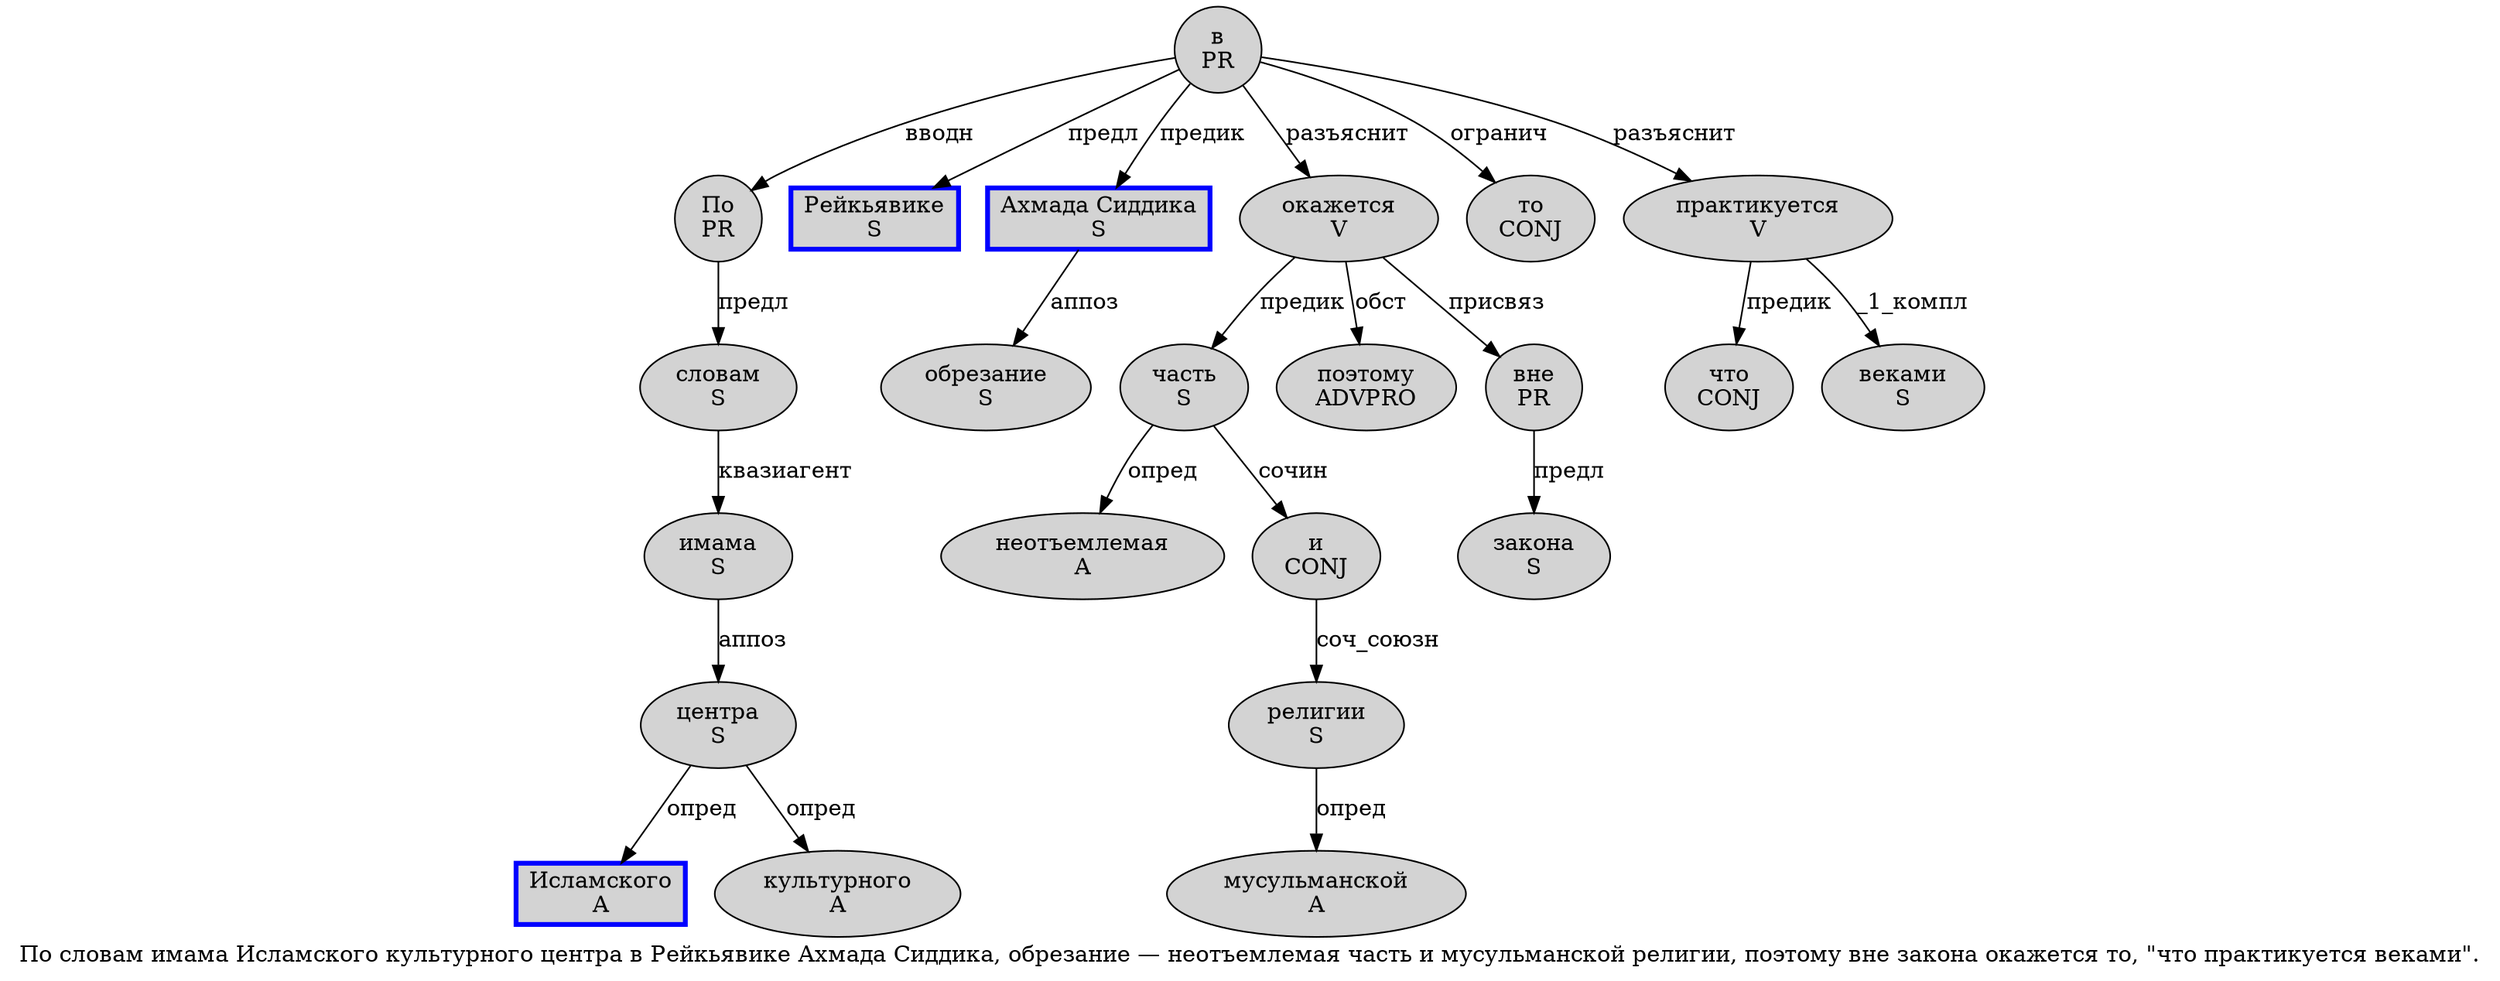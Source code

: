 digraph SENTENCE_1383 {
	graph [label="По словам имама Исламского культурного центра в Рейкьявике Ахмада Сиддика, обрезание — неотъемлемая часть и мусульманской религии, поэтому вне закона окажется то, \"что практикуется веками\"."]
	node [style=filled]
		0 [label="По
PR" color="" fillcolor=lightgray penwidth=1 shape=ellipse]
		1 [label="словам
S" color="" fillcolor=lightgray penwidth=1 shape=ellipse]
		2 [label="имама
S" color="" fillcolor=lightgray penwidth=1 shape=ellipse]
		3 [label="Исламского
A" color=blue fillcolor=lightgray penwidth=3 shape=box]
		4 [label="культурного
A" color="" fillcolor=lightgray penwidth=1 shape=ellipse]
		5 [label="центра
S" color="" fillcolor=lightgray penwidth=1 shape=ellipse]
		6 [label="в
PR" color="" fillcolor=lightgray penwidth=1 shape=ellipse]
		7 [label="Рейкьявике
S" color=blue fillcolor=lightgray penwidth=3 shape=box]
		8 [label="Ахмада Сиддика
S" color=blue fillcolor=lightgray penwidth=3 shape=box]
		10 [label="обрезание
S" color="" fillcolor=lightgray penwidth=1 shape=ellipse]
		12 [label="неотъемлемая
A" color="" fillcolor=lightgray penwidth=1 shape=ellipse]
		13 [label="часть
S" color="" fillcolor=lightgray penwidth=1 shape=ellipse]
		14 [label="и
CONJ" color="" fillcolor=lightgray penwidth=1 shape=ellipse]
		15 [label="мусульманской
A" color="" fillcolor=lightgray penwidth=1 shape=ellipse]
		16 [label="религии
S" color="" fillcolor=lightgray penwidth=1 shape=ellipse]
		18 [label="поэтому
ADVPRO" color="" fillcolor=lightgray penwidth=1 shape=ellipse]
		19 [label="вне
PR" color="" fillcolor=lightgray penwidth=1 shape=ellipse]
		20 [label="закона
S" color="" fillcolor=lightgray penwidth=1 shape=ellipse]
		21 [label="окажется
V" color="" fillcolor=lightgray penwidth=1 shape=ellipse]
		22 [label="то
CONJ" color="" fillcolor=lightgray penwidth=1 shape=ellipse]
		25 [label="что
CONJ" color="" fillcolor=lightgray penwidth=1 shape=ellipse]
		26 [label="практикуется
V" color="" fillcolor=lightgray penwidth=1 shape=ellipse]
		27 [label="веками
S" color="" fillcolor=lightgray penwidth=1 shape=ellipse]
			6 -> 0 [label="вводн"]
			6 -> 7 [label="предл"]
			6 -> 8 [label="предик"]
			6 -> 21 [label="разъяснит"]
			6 -> 22 [label="огранич"]
			6 -> 26 [label="разъяснит"]
			8 -> 10 [label="аппоз"]
			5 -> 3 [label="опред"]
			5 -> 4 [label="опред"]
			21 -> 13 [label="предик"]
			21 -> 18 [label="обст"]
			21 -> 19 [label="присвяз"]
			13 -> 12 [label="опред"]
			13 -> 14 [label="сочин"]
			19 -> 20 [label="предл"]
			14 -> 16 [label="соч_союзн"]
			26 -> 25 [label="предик"]
			26 -> 27 [label="_1_компл"]
			1 -> 2 [label="квазиагент"]
			16 -> 15 [label="опред"]
			0 -> 1 [label="предл"]
			2 -> 5 [label="аппоз"]
}